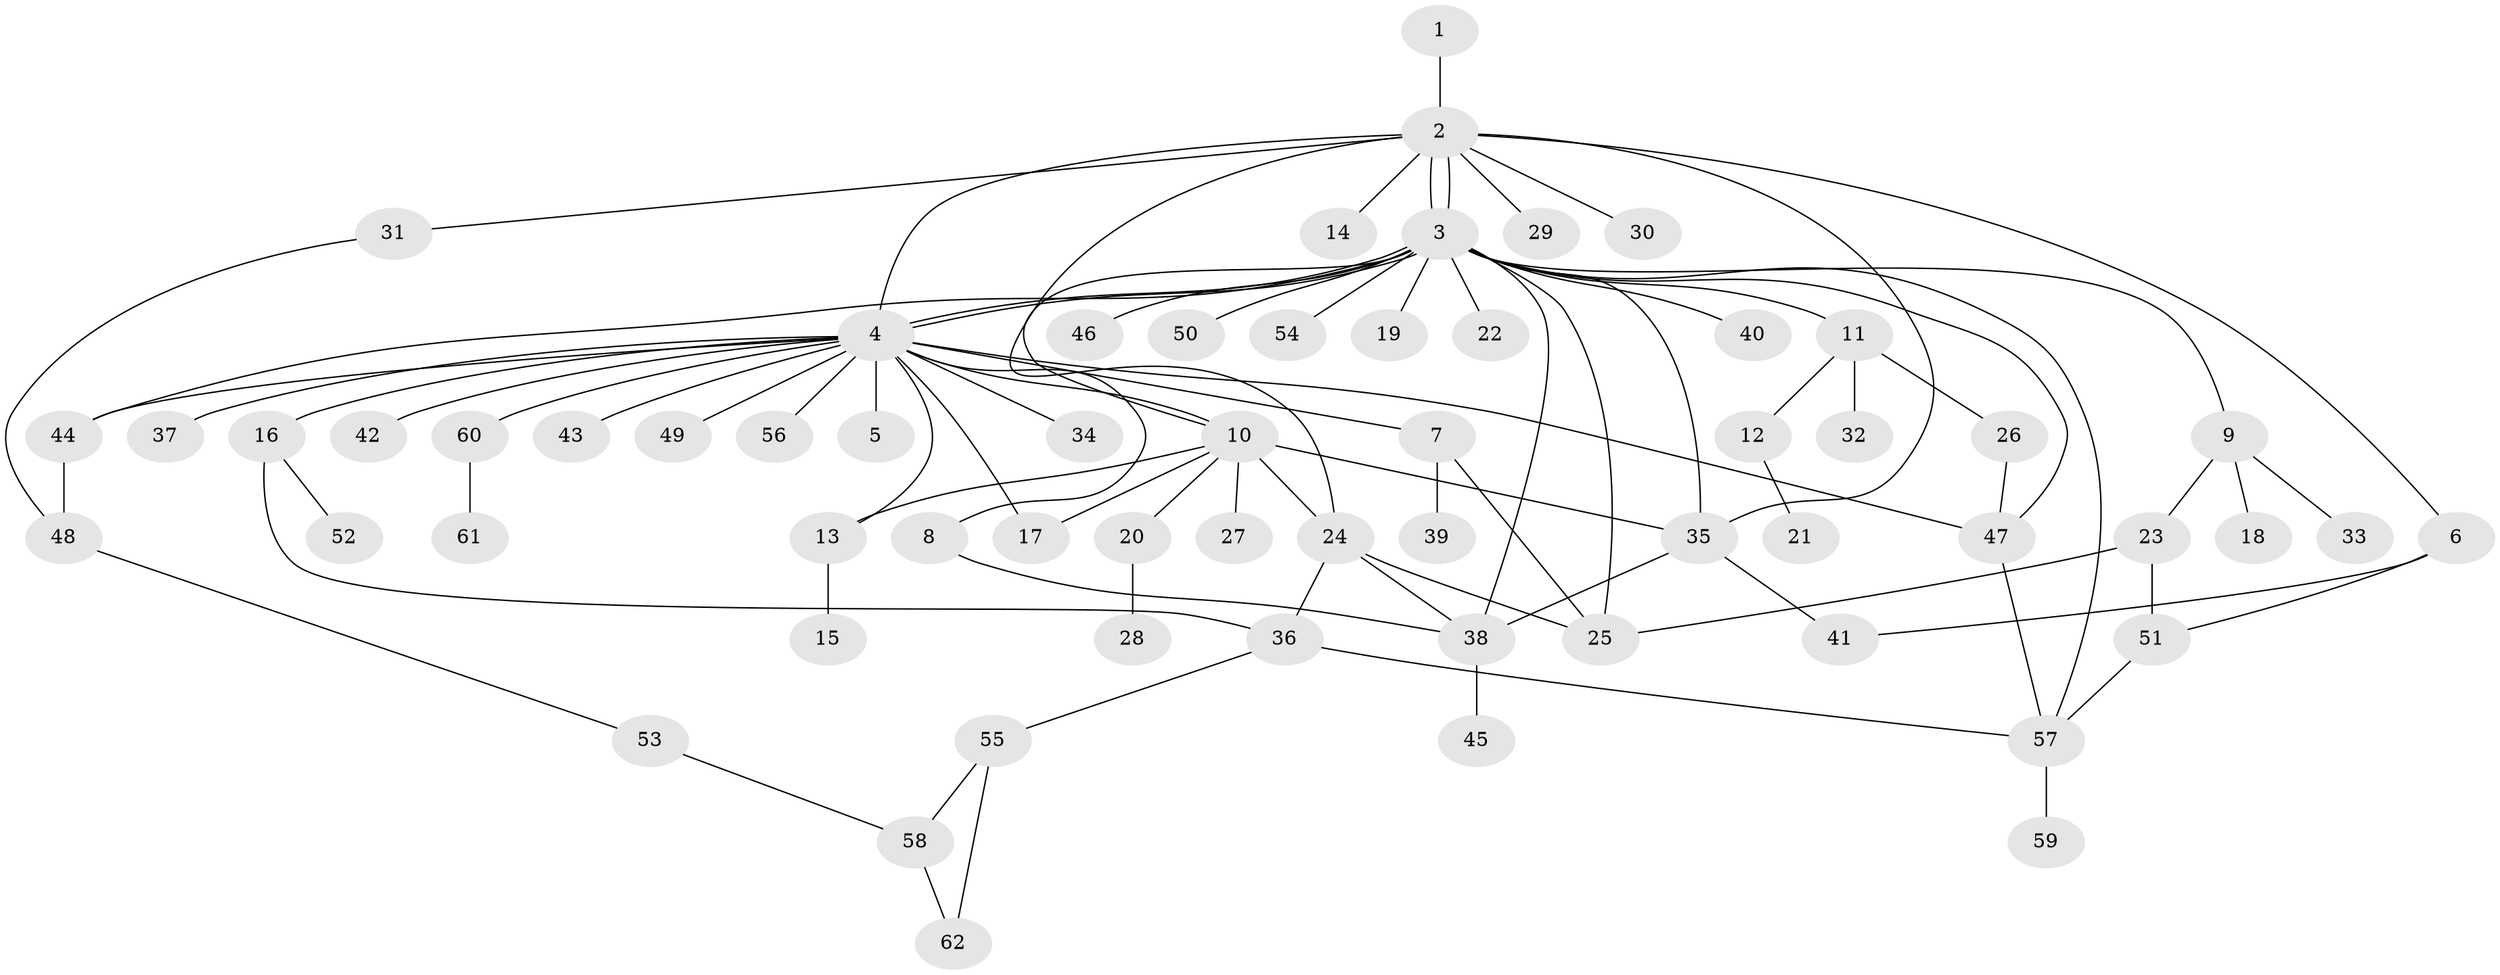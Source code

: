 // coarse degree distribution, {2: 0.24, 6: 0.08, 1: 0.4, 5: 0.04, 11: 0.04, 3: 0.12, 14: 0.04, 9: 0.04}
// Generated by graph-tools (version 1.1) at 2025/36/03/04/25 23:36:52]
// undirected, 62 vertices, 88 edges
graph export_dot {
  node [color=gray90,style=filled];
  1;
  2;
  3;
  4;
  5;
  6;
  7;
  8;
  9;
  10;
  11;
  12;
  13;
  14;
  15;
  16;
  17;
  18;
  19;
  20;
  21;
  22;
  23;
  24;
  25;
  26;
  27;
  28;
  29;
  30;
  31;
  32;
  33;
  34;
  35;
  36;
  37;
  38;
  39;
  40;
  41;
  42;
  43;
  44;
  45;
  46;
  47;
  48;
  49;
  50;
  51;
  52;
  53;
  54;
  55;
  56;
  57;
  58;
  59;
  60;
  61;
  62;
  1 -- 2;
  2 -- 3;
  2 -- 3;
  2 -- 4;
  2 -- 6;
  2 -- 14;
  2 -- 24;
  2 -- 29;
  2 -- 30;
  2 -- 31;
  2 -- 35;
  3 -- 4;
  3 -- 4;
  3 -- 9;
  3 -- 10;
  3 -- 11;
  3 -- 19;
  3 -- 22;
  3 -- 25;
  3 -- 35;
  3 -- 38;
  3 -- 40;
  3 -- 44;
  3 -- 46;
  3 -- 47;
  3 -- 50;
  3 -- 54;
  3 -- 57;
  4 -- 5;
  4 -- 7;
  4 -- 8;
  4 -- 10;
  4 -- 13;
  4 -- 16;
  4 -- 17;
  4 -- 34;
  4 -- 37;
  4 -- 42;
  4 -- 43;
  4 -- 44;
  4 -- 47;
  4 -- 49;
  4 -- 56;
  4 -- 60;
  6 -- 41;
  6 -- 51;
  7 -- 25;
  7 -- 39;
  8 -- 38;
  9 -- 18;
  9 -- 23;
  9 -- 33;
  10 -- 13;
  10 -- 17;
  10 -- 20;
  10 -- 24;
  10 -- 27;
  10 -- 35;
  11 -- 12;
  11 -- 26;
  11 -- 32;
  12 -- 21;
  13 -- 15;
  16 -- 36;
  16 -- 52;
  20 -- 28;
  23 -- 25;
  23 -- 51;
  24 -- 25;
  24 -- 36;
  24 -- 38;
  26 -- 47;
  31 -- 48;
  35 -- 38;
  35 -- 41;
  36 -- 55;
  36 -- 57;
  38 -- 45;
  44 -- 48;
  47 -- 57;
  48 -- 53;
  51 -- 57;
  53 -- 58;
  55 -- 58;
  55 -- 62;
  57 -- 59;
  58 -- 62;
  60 -- 61;
}
